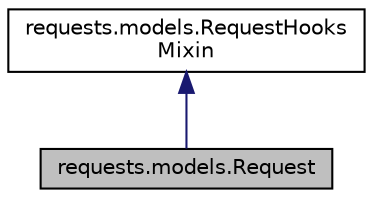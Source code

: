 digraph "requests.models.Request"
{
 // LATEX_PDF_SIZE
  edge [fontname="Helvetica",fontsize="10",labelfontname="Helvetica",labelfontsize="10"];
  node [fontname="Helvetica",fontsize="10",shape=record];
  Node1 [label="requests.models.Request",height=0.2,width=0.4,color="black", fillcolor="grey75", style="filled", fontcolor="black",tooltip=" "];
  Node2 -> Node1 [dir="back",color="midnightblue",fontsize="10",style="solid",fontname="Helvetica"];
  Node2 [label="requests.models.RequestHooks\lMixin",height=0.2,width=0.4,color="black", fillcolor="white", style="filled",URL="$classrequests_1_1models_1_1RequestHooksMixin.html",tooltip=" "];
}
